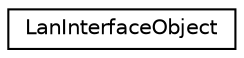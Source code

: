 digraph "Graphical Class Hierarchy"
{
 // LATEX_PDF_SIZE
  edge [fontname="Helvetica",fontsize="10",labelfontname="Helvetica",labelfontsize="10"];
  node [fontname="Helvetica",fontsize="10",shape=record];
  rankdir="LR";
  Node0 [label="LanInterfaceObject",height=0.2,width=0.4,color="black", fillcolor="white", style="filled",URL="$structLanInterfaceObject.html",tooltip=" "];
}
